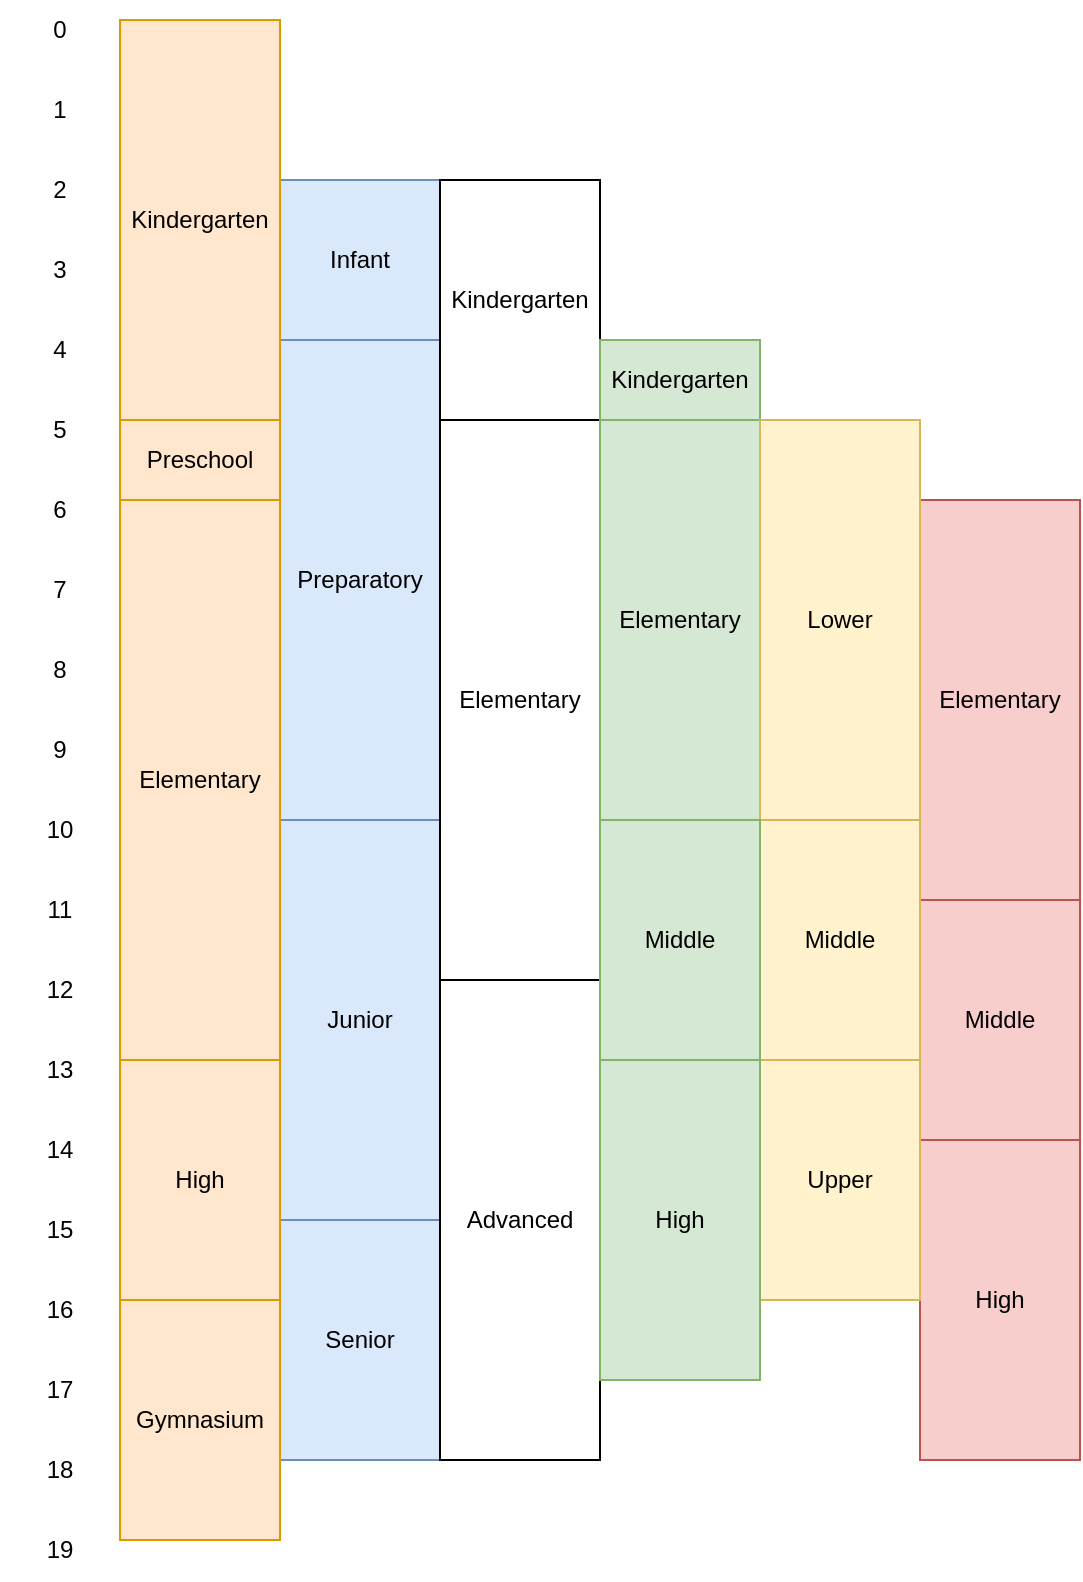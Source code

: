 <mxfile version="24.4.8" type="device">
  <diagram name="Page-1" id="6h7XjxKtgOni8jH2CvwF">
    <mxGraphModel dx="1594" dy="932" grid="1" gridSize="10" guides="1" tooltips="1" connect="1" arrows="1" fold="1" page="1" pageScale="1" pageWidth="827" pageHeight="1169" math="0" shadow="0">
      <root>
        <mxCell id="0" />
        <mxCell id="1" parent="0" />
        <mxCell id="6GeDF-HbLgo6mYOldPdA-2" value="0" style="text;html=1;strokeColor=none;fillColor=none;align=center;verticalAlign=middle;whiteSpace=wrap;rounded=0;" parent="1" vertex="1">
          <mxGeometry x="220" y="70" width="60" height="30" as="geometry" />
        </mxCell>
        <mxCell id="6GeDF-HbLgo6mYOldPdA-4" value="1" style="text;html=1;strokeColor=none;fillColor=none;align=center;verticalAlign=middle;whiteSpace=wrap;rounded=0;" parent="1" vertex="1">
          <mxGeometry x="220" y="110" width="60" height="30" as="geometry" />
        </mxCell>
        <mxCell id="6GeDF-HbLgo6mYOldPdA-6" value="2" style="text;html=1;strokeColor=none;fillColor=none;align=center;verticalAlign=middle;whiteSpace=wrap;rounded=0;" parent="1" vertex="1">
          <mxGeometry x="220" y="150" width="60" height="30" as="geometry" />
        </mxCell>
        <mxCell id="6GeDF-HbLgo6mYOldPdA-7" value="3" style="text;html=1;strokeColor=none;fillColor=none;align=center;verticalAlign=middle;whiteSpace=wrap;rounded=0;" parent="1" vertex="1">
          <mxGeometry x="220" y="190" width="60" height="30" as="geometry" />
        </mxCell>
        <mxCell id="6GeDF-HbLgo6mYOldPdA-8" value="4" style="text;html=1;strokeColor=none;fillColor=none;align=center;verticalAlign=middle;whiteSpace=wrap;rounded=0;" parent="1" vertex="1">
          <mxGeometry x="220" y="230" width="60" height="30" as="geometry" />
        </mxCell>
        <mxCell id="6GeDF-HbLgo6mYOldPdA-9" value="5" style="text;html=1;strokeColor=none;fillColor=none;align=center;verticalAlign=middle;whiteSpace=wrap;rounded=0;" parent="1" vertex="1">
          <mxGeometry x="220" y="270" width="60" height="30" as="geometry" />
        </mxCell>
        <mxCell id="6GeDF-HbLgo6mYOldPdA-10" value="6" style="text;html=1;strokeColor=none;fillColor=none;align=center;verticalAlign=middle;whiteSpace=wrap;rounded=0;" parent="1" vertex="1">
          <mxGeometry x="220" y="310" width="60" height="30" as="geometry" />
        </mxCell>
        <mxCell id="6GeDF-HbLgo6mYOldPdA-11" value="7" style="text;html=1;strokeColor=none;fillColor=none;align=center;verticalAlign=middle;whiteSpace=wrap;rounded=0;" parent="1" vertex="1">
          <mxGeometry x="220" y="350" width="60" height="30" as="geometry" />
        </mxCell>
        <mxCell id="6GeDF-HbLgo6mYOldPdA-12" value="8" style="text;html=1;strokeColor=none;fillColor=none;align=center;verticalAlign=middle;whiteSpace=wrap;rounded=0;" parent="1" vertex="1">
          <mxGeometry x="220" y="390" width="60" height="30" as="geometry" />
        </mxCell>
        <mxCell id="6GeDF-HbLgo6mYOldPdA-13" value="9" style="text;html=1;strokeColor=none;fillColor=none;align=center;verticalAlign=middle;whiteSpace=wrap;rounded=0;" parent="1" vertex="1">
          <mxGeometry x="220" y="430" width="60" height="30" as="geometry" />
        </mxCell>
        <mxCell id="6GeDF-HbLgo6mYOldPdA-14" value="10" style="text;html=1;strokeColor=none;fillColor=none;align=center;verticalAlign=middle;whiteSpace=wrap;rounded=0;" parent="1" vertex="1">
          <mxGeometry x="220" y="470" width="60" height="30" as="geometry" />
        </mxCell>
        <mxCell id="6GeDF-HbLgo6mYOldPdA-15" value="11" style="text;html=1;strokeColor=none;fillColor=none;align=center;verticalAlign=middle;whiteSpace=wrap;rounded=0;" parent="1" vertex="1">
          <mxGeometry x="220" y="510" width="60" height="30" as="geometry" />
        </mxCell>
        <mxCell id="6GeDF-HbLgo6mYOldPdA-16" value="12" style="text;html=1;strokeColor=none;fillColor=none;align=center;verticalAlign=middle;whiteSpace=wrap;rounded=0;" parent="1" vertex="1">
          <mxGeometry x="220" y="560" width="60" height="10" as="geometry" />
        </mxCell>
        <mxCell id="6GeDF-HbLgo6mYOldPdA-17" value="13" style="text;html=1;strokeColor=none;fillColor=none;align=center;verticalAlign=middle;whiteSpace=wrap;rounded=0;" parent="1" vertex="1">
          <mxGeometry x="220" y="590" width="60" height="30" as="geometry" />
        </mxCell>
        <mxCell id="6GeDF-HbLgo6mYOldPdA-18" value="14" style="text;html=1;strokeColor=none;fillColor=none;align=center;verticalAlign=middle;whiteSpace=wrap;rounded=0;" parent="1" vertex="1">
          <mxGeometry x="220" y="630" width="60" height="30" as="geometry" />
        </mxCell>
        <mxCell id="6GeDF-HbLgo6mYOldPdA-19" value="15" style="text;html=1;strokeColor=none;fillColor=none;align=center;verticalAlign=middle;whiteSpace=wrap;rounded=0;" parent="1" vertex="1">
          <mxGeometry x="220" y="670" width="60" height="30" as="geometry" />
        </mxCell>
        <mxCell id="6GeDF-HbLgo6mYOldPdA-20" value="16" style="text;html=1;strokeColor=none;fillColor=none;align=center;verticalAlign=middle;whiteSpace=wrap;rounded=0;" parent="1" vertex="1">
          <mxGeometry x="220" y="710" width="60" height="30" as="geometry" />
        </mxCell>
        <mxCell id="6GeDF-HbLgo6mYOldPdA-21" value="17" style="text;html=1;strokeColor=none;fillColor=none;align=center;verticalAlign=middle;whiteSpace=wrap;rounded=0;" parent="1" vertex="1">
          <mxGeometry x="220" y="750" width="60" height="30" as="geometry" />
        </mxCell>
        <mxCell id="6GeDF-HbLgo6mYOldPdA-22" value="18" style="text;html=1;strokeColor=none;fillColor=none;align=center;verticalAlign=middle;whiteSpace=wrap;rounded=0;" parent="1" vertex="1">
          <mxGeometry x="220" y="790" width="60" height="30" as="geometry" />
        </mxCell>
        <mxCell id="6GeDF-HbLgo6mYOldPdA-23" value="Infant" style="rounded=0;whiteSpace=wrap;html=1;fillColor=#dae8fc;strokeColor=#6c8ebf;" parent="1" vertex="1">
          <mxGeometry x="360" y="160" width="80" height="80" as="geometry" />
        </mxCell>
        <mxCell id="6GeDF-HbLgo6mYOldPdA-24" value="Preparatory" style="rounded=0;whiteSpace=wrap;html=1;fillColor=#dae8fc;strokeColor=#6c8ebf;" parent="1" vertex="1">
          <mxGeometry x="360" y="240" width="80" height="240" as="geometry" />
        </mxCell>
        <mxCell id="6GeDF-HbLgo6mYOldPdA-25" value="Junior" style="rounded=0;whiteSpace=wrap;html=1;fillColor=#dae8fc;strokeColor=#6c8ebf;" parent="1" vertex="1">
          <mxGeometry x="360" y="480" width="80" height="200" as="geometry" />
        </mxCell>
        <mxCell id="6GeDF-HbLgo6mYOldPdA-26" value="Senior" style="rounded=0;whiteSpace=wrap;html=1;fillColor=#dae8fc;strokeColor=#6c8ebf;" parent="1" vertex="1">
          <mxGeometry x="360" y="680" width="80" height="120" as="geometry" />
        </mxCell>
        <mxCell id="6GeDF-HbLgo6mYOldPdA-27" value="Kindergarten" style="rounded=0;whiteSpace=wrap;html=1;" parent="1" vertex="1">
          <mxGeometry x="440" y="160" width="80" height="120" as="geometry" />
        </mxCell>
        <mxCell id="6GeDF-HbLgo6mYOldPdA-29" value="Elementary" style="rounded=0;whiteSpace=wrap;html=1;" parent="1" vertex="1">
          <mxGeometry x="440" y="280" width="80" height="280" as="geometry" />
        </mxCell>
        <mxCell id="6GeDF-HbLgo6mYOldPdA-30" value="Advanced" style="rounded=0;whiteSpace=wrap;html=1;" parent="1" vertex="1">
          <mxGeometry x="440" y="560" width="80" height="240" as="geometry" />
        </mxCell>
        <mxCell id="P8C7SrZKZXJbuHrPrdCs-2" value="Elementary" style="rounded=0;whiteSpace=wrap;html=1;fillColor=#f8cecc;strokeColor=#b85450;" parent="1" vertex="1">
          <mxGeometry x="680" y="320" width="80" height="200" as="geometry" />
        </mxCell>
        <mxCell id="P8C7SrZKZXJbuHrPrdCs-3" value="Middle" style="rounded=0;whiteSpace=wrap;html=1;fillColor=#f8cecc;strokeColor=#b85450;" parent="1" vertex="1">
          <mxGeometry x="680" y="520" width="80" height="120" as="geometry" />
        </mxCell>
        <mxCell id="P8C7SrZKZXJbuHrPrdCs-4" value="High" style="rounded=0;whiteSpace=wrap;html=1;fillColor=#f8cecc;strokeColor=#b85450;" parent="1" vertex="1">
          <mxGeometry x="680" y="640" width="80" height="160" as="geometry" />
        </mxCell>
        <mxCell id="P8C7SrZKZXJbuHrPrdCs-7" value="Kindergarten" style="rounded=0;whiteSpace=wrap;html=1;fillColor=#d5e8d4;strokeColor=#82b366;" parent="1" vertex="1">
          <mxGeometry x="520" y="240" width="80" height="40" as="geometry" />
        </mxCell>
        <mxCell id="P8C7SrZKZXJbuHrPrdCs-8" value="Elementary" style="rounded=0;whiteSpace=wrap;html=1;fillColor=#d5e8d4;strokeColor=#82b366;" parent="1" vertex="1">
          <mxGeometry x="520" y="280" width="80" height="200" as="geometry" />
        </mxCell>
        <mxCell id="P8C7SrZKZXJbuHrPrdCs-13" value="Upper" style="rounded=0;whiteSpace=wrap;html=1;fillColor=#fff2cc;strokeColor=#d6b656;" parent="1" vertex="1">
          <mxGeometry x="600" y="600" width="80" height="120" as="geometry" />
        </mxCell>
        <mxCell id="P8C7SrZKZXJbuHrPrdCs-14" value="Middle" style="rounded=0;whiteSpace=wrap;html=1;fillColor=#fff2cc;strokeColor=#d6b656;" parent="1" vertex="1">
          <mxGeometry x="600" y="480" width="80" height="120" as="geometry" />
        </mxCell>
        <mxCell id="P8C7SrZKZXJbuHrPrdCs-15" value="Lower" style="rounded=0;whiteSpace=wrap;html=1;fillColor=#fff2cc;strokeColor=#d6b656;" parent="1" vertex="1">
          <mxGeometry x="600" y="280" width="80" height="200" as="geometry" />
        </mxCell>
        <mxCell id="P8C7SrZKZXJbuHrPrdCs-16" value="Middle" style="rounded=0;whiteSpace=wrap;html=1;fillColor=#d5e8d4;strokeColor=#82b366;" parent="1" vertex="1">
          <mxGeometry x="520" y="480" width="80" height="120" as="geometry" />
        </mxCell>
        <mxCell id="P8C7SrZKZXJbuHrPrdCs-17" value="High" style="rounded=0;whiteSpace=wrap;html=1;fillColor=#d5e8d4;strokeColor=#82b366;" parent="1" vertex="1">
          <mxGeometry x="520" y="600" width="80" height="160" as="geometry" />
        </mxCell>
        <mxCell id="P8C7SrZKZXJbuHrPrdCs-18" value="Kindergarten" style="rounded=0;whiteSpace=wrap;html=1;fillColor=#ffe6cc;strokeColor=#d79b00;" parent="1" vertex="1">
          <mxGeometry x="280" y="80" width="80" height="200" as="geometry" />
        </mxCell>
        <mxCell id="P8C7SrZKZXJbuHrPrdCs-20" value="Preschool" style="rounded=0;whiteSpace=wrap;html=1;fillColor=#ffe6cc;strokeColor=#d79b00;" parent="1" vertex="1">
          <mxGeometry x="280" y="280" width="80" height="40" as="geometry" />
        </mxCell>
        <mxCell id="P8C7SrZKZXJbuHrPrdCs-21" value="Elementary" style="rounded=0;whiteSpace=wrap;html=1;fillColor=#ffe6cc;strokeColor=#d79b00;" parent="1" vertex="1">
          <mxGeometry x="280" y="320" width="80" height="280" as="geometry" />
        </mxCell>
        <mxCell id="P8C7SrZKZXJbuHrPrdCs-22" value="High" style="rounded=0;whiteSpace=wrap;html=1;fillColor=#ffe6cc;strokeColor=#d79b00;" parent="1" vertex="1">
          <mxGeometry x="280" y="600" width="80" height="120" as="geometry" />
        </mxCell>
        <mxCell id="P8C7SrZKZXJbuHrPrdCs-23" value="Gymnasium" style="rounded=0;whiteSpace=wrap;html=1;fillColor=#ffe6cc;strokeColor=#d79b00;" parent="1" vertex="1">
          <mxGeometry x="280" y="720" width="80" height="120" as="geometry" />
        </mxCell>
        <mxCell id="P8C7SrZKZXJbuHrPrdCs-24" value="19" style="text;html=1;strokeColor=none;fillColor=none;align=center;verticalAlign=middle;whiteSpace=wrap;rounded=0;" parent="1" vertex="1">
          <mxGeometry x="220" y="830" width="60" height="30" as="geometry" />
        </mxCell>
      </root>
    </mxGraphModel>
  </diagram>
</mxfile>
